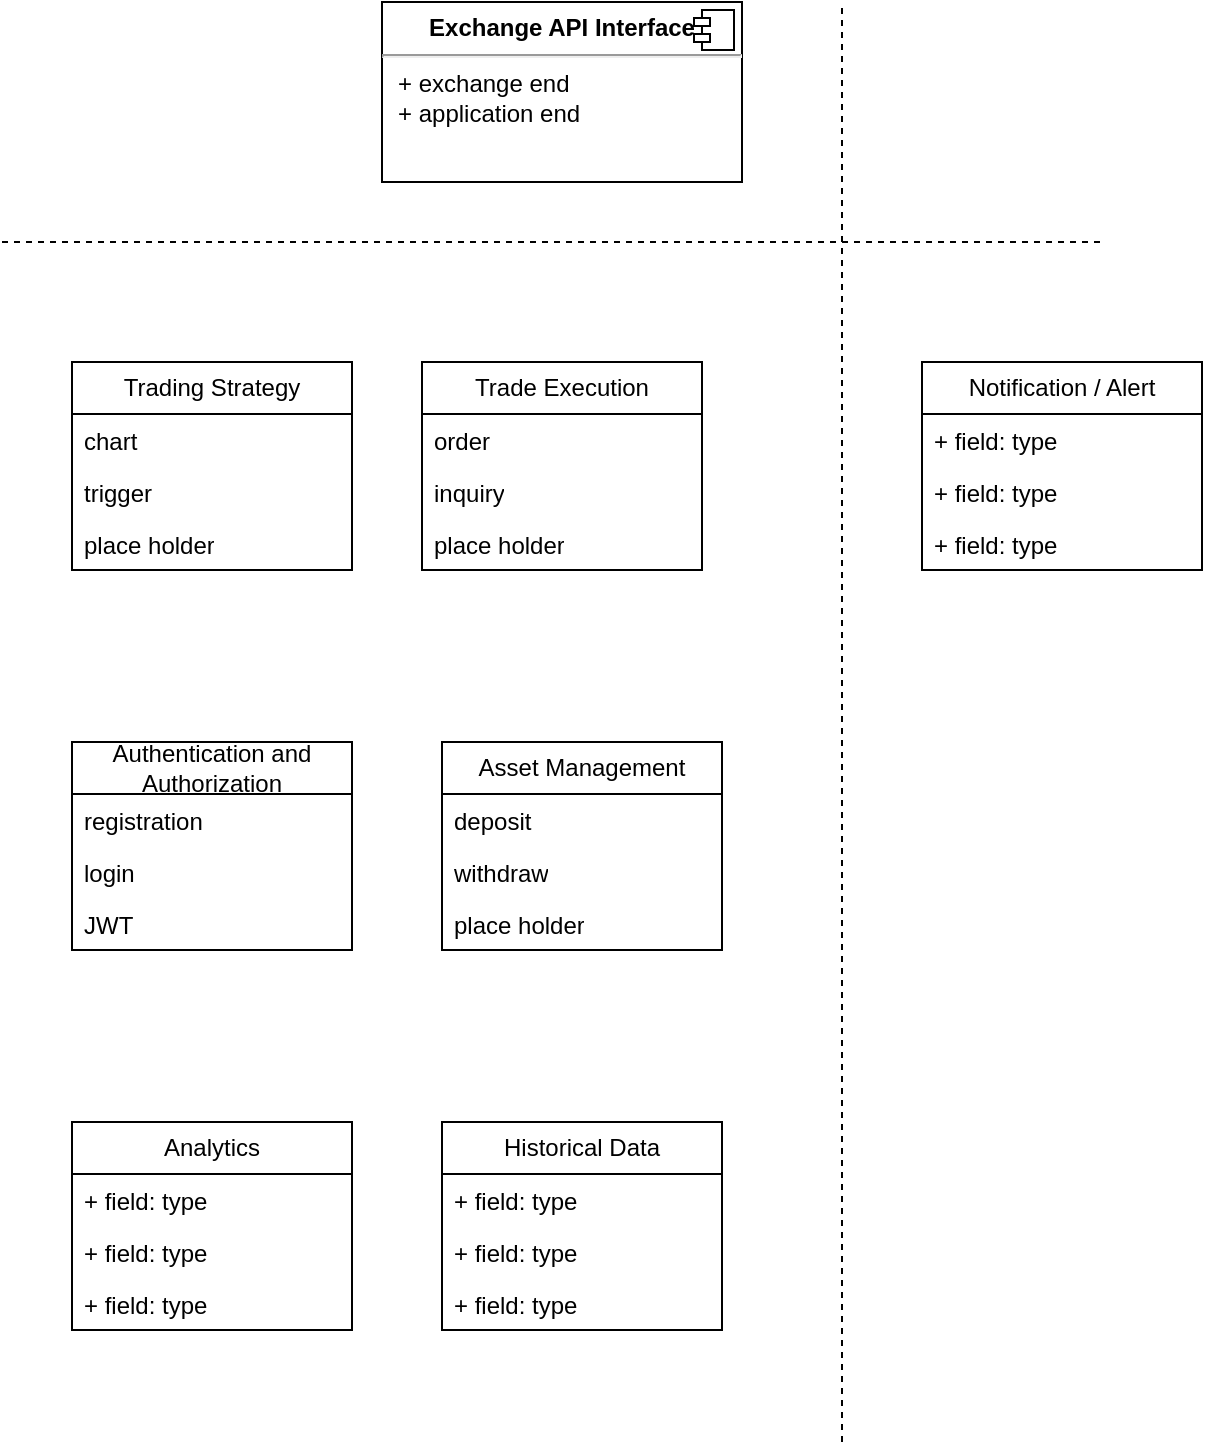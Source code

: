 <mxfile version="21.2.9" type="github">
  <diagram name="Page-1" id="73ckfo2DLwfB0zwxTyM4">
    <mxGraphModel dx="1574" dy="1152" grid="1" gridSize="10" guides="1" tooltips="1" connect="1" arrows="1" fold="1" page="1" pageScale="1" pageWidth="850" pageHeight="1100" math="0" shadow="0">
      <root>
        <mxCell id="0" />
        <mxCell id="1" parent="0" />
        <mxCell id="9XtSm5aBb7Ffbd0GUGP9-6" value="Trading Strategy" style="swimlane;fontStyle=0;childLayout=stackLayout;horizontal=1;startSize=26;fillColor=none;horizontalStack=0;resizeParent=1;resizeParentMax=0;resizeLast=0;collapsible=1;marginBottom=0;whiteSpace=wrap;html=1;" parent="1" vertex="1">
          <mxGeometry x="355" y="440" width="140" height="104" as="geometry" />
        </mxCell>
        <mxCell id="9XtSm5aBb7Ffbd0GUGP9-7" value="chart" style="text;strokeColor=none;fillColor=none;align=left;verticalAlign=top;spacingLeft=4;spacingRight=4;overflow=hidden;rotatable=0;points=[[0,0.5],[1,0.5]];portConstraint=eastwest;whiteSpace=wrap;html=1;" parent="9XtSm5aBb7Ffbd0GUGP9-6" vertex="1">
          <mxGeometry y="26" width="140" height="26" as="geometry" />
        </mxCell>
        <mxCell id="9XtSm5aBb7Ffbd0GUGP9-8" value="trigger" style="text;strokeColor=none;fillColor=none;align=left;verticalAlign=top;spacingLeft=4;spacingRight=4;overflow=hidden;rotatable=0;points=[[0,0.5],[1,0.5]];portConstraint=eastwest;whiteSpace=wrap;html=1;" parent="9XtSm5aBb7Ffbd0GUGP9-6" vertex="1">
          <mxGeometry y="52" width="140" height="26" as="geometry" />
        </mxCell>
        <mxCell id="9XtSm5aBb7Ffbd0GUGP9-9" value="place holder" style="text;strokeColor=none;fillColor=none;align=left;verticalAlign=top;spacingLeft=4;spacingRight=4;overflow=hidden;rotatable=0;points=[[0,0.5],[1,0.5]];portConstraint=eastwest;whiteSpace=wrap;html=1;" parent="9XtSm5aBb7Ffbd0GUGP9-6" vertex="1">
          <mxGeometry y="78" width="140" height="26" as="geometry" />
        </mxCell>
        <mxCell id="9XtSm5aBb7Ffbd0GUGP9-10" value="&lt;p style=&quot;margin:0px;margin-top:6px;text-align:center;&quot;&gt;&lt;b&gt;Exchange API Interface&lt;/b&gt;&lt;/p&gt;&lt;hr&gt;&lt;p style=&quot;margin:0px;margin-left:8px;&quot;&gt;+ exchange end&lt;br&gt;+ application end&lt;/p&gt;" style="align=left;overflow=fill;html=1;dropTarget=0;whiteSpace=wrap;" parent="1" vertex="1">
          <mxGeometry x="510" y="260" width="180" height="90" as="geometry" />
        </mxCell>
        <mxCell id="9XtSm5aBb7Ffbd0GUGP9-11" value="" style="shape=component;jettyWidth=8;jettyHeight=4;" parent="9XtSm5aBb7Ffbd0GUGP9-10" vertex="1">
          <mxGeometry x="1" width="20" height="20" relative="1" as="geometry">
            <mxPoint x="-24" y="4" as="offset" />
          </mxGeometry>
        </mxCell>
        <mxCell id="D-Yq91E-UCHwqCJ7QkfF-1" value="Asset Management" style="swimlane;fontStyle=0;childLayout=stackLayout;horizontal=1;startSize=26;fillColor=none;horizontalStack=0;resizeParent=1;resizeParentMax=0;resizeLast=0;collapsible=1;marginBottom=0;whiteSpace=wrap;html=1;" vertex="1" parent="1">
          <mxGeometry x="540" y="630" width="140" height="104" as="geometry" />
        </mxCell>
        <mxCell id="D-Yq91E-UCHwqCJ7QkfF-2" value="deposit" style="text;strokeColor=none;fillColor=none;align=left;verticalAlign=top;spacingLeft=4;spacingRight=4;overflow=hidden;rotatable=0;points=[[0,0.5],[1,0.5]];portConstraint=eastwest;whiteSpace=wrap;html=1;" vertex="1" parent="D-Yq91E-UCHwqCJ7QkfF-1">
          <mxGeometry y="26" width="140" height="26" as="geometry" />
        </mxCell>
        <mxCell id="D-Yq91E-UCHwqCJ7QkfF-3" value="withdraw" style="text;strokeColor=none;fillColor=none;align=left;verticalAlign=top;spacingLeft=4;spacingRight=4;overflow=hidden;rotatable=0;points=[[0,0.5],[1,0.5]];portConstraint=eastwest;whiteSpace=wrap;html=1;" vertex="1" parent="D-Yq91E-UCHwqCJ7QkfF-1">
          <mxGeometry y="52" width="140" height="26" as="geometry" />
        </mxCell>
        <mxCell id="D-Yq91E-UCHwqCJ7QkfF-4" value="place holder" style="text;strokeColor=none;fillColor=none;align=left;verticalAlign=top;spacingLeft=4;spacingRight=4;overflow=hidden;rotatable=0;points=[[0,0.5],[1,0.5]];portConstraint=eastwest;whiteSpace=wrap;html=1;" vertex="1" parent="D-Yq91E-UCHwqCJ7QkfF-1">
          <mxGeometry y="78" width="140" height="26" as="geometry" />
        </mxCell>
        <mxCell id="D-Yq91E-UCHwqCJ7QkfF-5" value="Authentication and Authorization " style="swimlane;fontStyle=0;childLayout=stackLayout;horizontal=1;startSize=26;fillColor=none;horizontalStack=0;resizeParent=1;resizeParentMax=0;resizeLast=0;collapsible=1;marginBottom=0;whiteSpace=wrap;html=1;" vertex="1" parent="1">
          <mxGeometry x="355" y="630" width="140" height="104" as="geometry" />
        </mxCell>
        <mxCell id="D-Yq91E-UCHwqCJ7QkfF-6" value="registration" style="text;strokeColor=none;fillColor=none;align=left;verticalAlign=top;spacingLeft=4;spacingRight=4;overflow=hidden;rotatable=0;points=[[0,0.5],[1,0.5]];portConstraint=eastwest;whiteSpace=wrap;html=1;" vertex="1" parent="D-Yq91E-UCHwqCJ7QkfF-5">
          <mxGeometry y="26" width="140" height="26" as="geometry" />
        </mxCell>
        <mxCell id="D-Yq91E-UCHwqCJ7QkfF-7" value="login" style="text;strokeColor=none;fillColor=none;align=left;verticalAlign=top;spacingLeft=4;spacingRight=4;overflow=hidden;rotatable=0;points=[[0,0.5],[1,0.5]];portConstraint=eastwest;whiteSpace=wrap;html=1;" vertex="1" parent="D-Yq91E-UCHwqCJ7QkfF-5">
          <mxGeometry y="52" width="140" height="26" as="geometry" />
        </mxCell>
        <mxCell id="D-Yq91E-UCHwqCJ7QkfF-8" value="JWT" style="text;strokeColor=none;fillColor=none;align=left;verticalAlign=top;spacingLeft=4;spacingRight=4;overflow=hidden;rotatable=0;points=[[0,0.5],[1,0.5]];portConstraint=eastwest;whiteSpace=wrap;html=1;" vertex="1" parent="D-Yq91E-UCHwqCJ7QkfF-5">
          <mxGeometry y="78" width="140" height="26" as="geometry" />
        </mxCell>
        <mxCell id="D-Yq91E-UCHwqCJ7QkfF-22" value="Trade Execution" style="swimlane;fontStyle=0;childLayout=stackLayout;horizontal=1;startSize=26;fillColor=none;horizontalStack=0;resizeParent=1;resizeParentMax=0;resizeLast=0;collapsible=1;marginBottom=0;whiteSpace=wrap;html=1;" vertex="1" parent="1">
          <mxGeometry x="530" y="440" width="140" height="104" as="geometry" />
        </mxCell>
        <mxCell id="D-Yq91E-UCHwqCJ7QkfF-23" value="order" style="text;strokeColor=none;fillColor=none;align=left;verticalAlign=top;spacingLeft=4;spacingRight=4;overflow=hidden;rotatable=0;points=[[0,0.5],[1,0.5]];portConstraint=eastwest;whiteSpace=wrap;html=1;" vertex="1" parent="D-Yq91E-UCHwqCJ7QkfF-22">
          <mxGeometry y="26" width="140" height="26" as="geometry" />
        </mxCell>
        <mxCell id="D-Yq91E-UCHwqCJ7QkfF-25" value="inquiry" style="text;strokeColor=none;fillColor=none;align=left;verticalAlign=top;spacingLeft=4;spacingRight=4;overflow=hidden;rotatable=0;points=[[0,0.5],[1,0.5]];portConstraint=eastwest;whiteSpace=wrap;html=1;" vertex="1" parent="D-Yq91E-UCHwqCJ7QkfF-22">
          <mxGeometry y="52" width="140" height="26" as="geometry" />
        </mxCell>
        <mxCell id="D-Yq91E-UCHwqCJ7QkfF-26" style="edgeStyle=orthogonalEdgeStyle;rounded=0;orthogonalLoop=1;jettySize=auto;html=1;exitX=1;exitY=0.5;exitDx=0;exitDy=0;" edge="1" parent="D-Yq91E-UCHwqCJ7QkfF-22" source="D-Yq91E-UCHwqCJ7QkfF-23" target="D-Yq91E-UCHwqCJ7QkfF-23">
          <mxGeometry relative="1" as="geometry" />
        </mxCell>
        <mxCell id="D-Yq91E-UCHwqCJ7QkfF-24" value="place holder" style="text;strokeColor=none;fillColor=none;align=left;verticalAlign=top;spacingLeft=4;spacingRight=4;overflow=hidden;rotatable=0;points=[[0,0.5],[1,0.5]];portConstraint=eastwest;whiteSpace=wrap;html=1;" vertex="1" parent="D-Yq91E-UCHwqCJ7QkfF-22">
          <mxGeometry y="78" width="140" height="26" as="geometry" />
        </mxCell>
        <mxCell id="D-Yq91E-UCHwqCJ7QkfF-27" value="Historical Data" style="swimlane;fontStyle=0;childLayout=stackLayout;horizontal=1;startSize=26;fillColor=none;horizontalStack=0;resizeParent=1;resizeParentMax=0;resizeLast=0;collapsible=1;marginBottom=0;whiteSpace=wrap;html=1;" vertex="1" parent="1">
          <mxGeometry x="540" y="820" width="140" height="104" as="geometry" />
        </mxCell>
        <mxCell id="D-Yq91E-UCHwqCJ7QkfF-28" value="+ field: type" style="text;strokeColor=none;fillColor=none;align=left;verticalAlign=top;spacingLeft=4;spacingRight=4;overflow=hidden;rotatable=0;points=[[0,0.5],[1,0.5]];portConstraint=eastwest;whiteSpace=wrap;html=1;" vertex="1" parent="D-Yq91E-UCHwqCJ7QkfF-27">
          <mxGeometry y="26" width="140" height="26" as="geometry" />
        </mxCell>
        <mxCell id="D-Yq91E-UCHwqCJ7QkfF-29" value="+ field: type" style="text;strokeColor=none;fillColor=none;align=left;verticalAlign=top;spacingLeft=4;spacingRight=4;overflow=hidden;rotatable=0;points=[[0,0.5],[1,0.5]];portConstraint=eastwest;whiteSpace=wrap;html=1;" vertex="1" parent="D-Yq91E-UCHwqCJ7QkfF-27">
          <mxGeometry y="52" width="140" height="26" as="geometry" />
        </mxCell>
        <mxCell id="D-Yq91E-UCHwqCJ7QkfF-30" value="+ field: type" style="text;strokeColor=none;fillColor=none;align=left;verticalAlign=top;spacingLeft=4;spacingRight=4;overflow=hidden;rotatable=0;points=[[0,0.5],[1,0.5]];portConstraint=eastwest;whiteSpace=wrap;html=1;" vertex="1" parent="D-Yq91E-UCHwqCJ7QkfF-27">
          <mxGeometry y="78" width="140" height="26" as="geometry" />
        </mxCell>
        <mxCell id="D-Yq91E-UCHwqCJ7QkfF-31" value="Analytics" style="swimlane;fontStyle=0;childLayout=stackLayout;horizontal=1;startSize=26;fillColor=none;horizontalStack=0;resizeParent=1;resizeParentMax=0;resizeLast=0;collapsible=1;marginBottom=0;whiteSpace=wrap;html=1;" vertex="1" parent="1">
          <mxGeometry x="355" y="820" width="140" height="104" as="geometry" />
        </mxCell>
        <mxCell id="D-Yq91E-UCHwqCJ7QkfF-32" value="+ field: type" style="text;strokeColor=none;fillColor=none;align=left;verticalAlign=top;spacingLeft=4;spacingRight=4;overflow=hidden;rotatable=0;points=[[0,0.5],[1,0.5]];portConstraint=eastwest;whiteSpace=wrap;html=1;" vertex="1" parent="D-Yq91E-UCHwqCJ7QkfF-31">
          <mxGeometry y="26" width="140" height="26" as="geometry" />
        </mxCell>
        <mxCell id="D-Yq91E-UCHwqCJ7QkfF-33" value="+ field: type" style="text;strokeColor=none;fillColor=none;align=left;verticalAlign=top;spacingLeft=4;spacingRight=4;overflow=hidden;rotatable=0;points=[[0,0.5],[1,0.5]];portConstraint=eastwest;whiteSpace=wrap;html=1;" vertex="1" parent="D-Yq91E-UCHwqCJ7QkfF-31">
          <mxGeometry y="52" width="140" height="26" as="geometry" />
        </mxCell>
        <mxCell id="D-Yq91E-UCHwqCJ7QkfF-34" value="+ field: type" style="text;strokeColor=none;fillColor=none;align=left;verticalAlign=top;spacingLeft=4;spacingRight=4;overflow=hidden;rotatable=0;points=[[0,0.5],[1,0.5]];portConstraint=eastwest;whiteSpace=wrap;html=1;" vertex="1" parent="D-Yq91E-UCHwqCJ7QkfF-31">
          <mxGeometry y="78" width="140" height="26" as="geometry" />
        </mxCell>
        <mxCell id="D-Yq91E-UCHwqCJ7QkfF-35" value="Notification / Alert" style="swimlane;fontStyle=0;childLayout=stackLayout;horizontal=1;startSize=26;fillColor=none;horizontalStack=0;resizeParent=1;resizeParentMax=0;resizeLast=0;collapsible=1;marginBottom=0;whiteSpace=wrap;html=1;" vertex="1" parent="1">
          <mxGeometry x="780" y="440" width="140" height="104" as="geometry" />
        </mxCell>
        <mxCell id="D-Yq91E-UCHwqCJ7QkfF-36" value="+ field: type" style="text;strokeColor=none;fillColor=none;align=left;verticalAlign=top;spacingLeft=4;spacingRight=4;overflow=hidden;rotatable=0;points=[[0,0.5],[1,0.5]];portConstraint=eastwest;whiteSpace=wrap;html=1;" vertex="1" parent="D-Yq91E-UCHwqCJ7QkfF-35">
          <mxGeometry y="26" width="140" height="26" as="geometry" />
        </mxCell>
        <mxCell id="D-Yq91E-UCHwqCJ7QkfF-37" value="+ field: type" style="text;strokeColor=none;fillColor=none;align=left;verticalAlign=top;spacingLeft=4;spacingRight=4;overflow=hidden;rotatable=0;points=[[0,0.5],[1,0.5]];portConstraint=eastwest;whiteSpace=wrap;html=1;" vertex="1" parent="D-Yq91E-UCHwqCJ7QkfF-35">
          <mxGeometry y="52" width="140" height="26" as="geometry" />
        </mxCell>
        <mxCell id="D-Yq91E-UCHwqCJ7QkfF-38" value="+ field: type" style="text;strokeColor=none;fillColor=none;align=left;verticalAlign=top;spacingLeft=4;spacingRight=4;overflow=hidden;rotatable=0;points=[[0,0.5],[1,0.5]];portConstraint=eastwest;whiteSpace=wrap;html=1;" vertex="1" parent="D-Yq91E-UCHwqCJ7QkfF-35">
          <mxGeometry y="78" width="140" height="26" as="geometry" />
        </mxCell>
        <mxCell id="D-Yq91E-UCHwqCJ7QkfF-43" value="" style="endArrow=none;dashed=1;html=1;rounded=0;" edge="1" parent="1">
          <mxGeometry width="50" height="50" relative="1" as="geometry">
            <mxPoint x="740" y="980" as="sourcePoint" />
            <mxPoint x="740" y="260" as="targetPoint" />
          </mxGeometry>
        </mxCell>
        <mxCell id="D-Yq91E-UCHwqCJ7QkfF-44" value="" style="endArrow=none;dashed=1;html=1;rounded=0;" edge="1" parent="1">
          <mxGeometry width="50" height="50" relative="1" as="geometry">
            <mxPoint x="320" y="380" as="sourcePoint" />
            <mxPoint x="870" y="380" as="targetPoint" />
          </mxGeometry>
        </mxCell>
      </root>
    </mxGraphModel>
  </diagram>
</mxfile>
